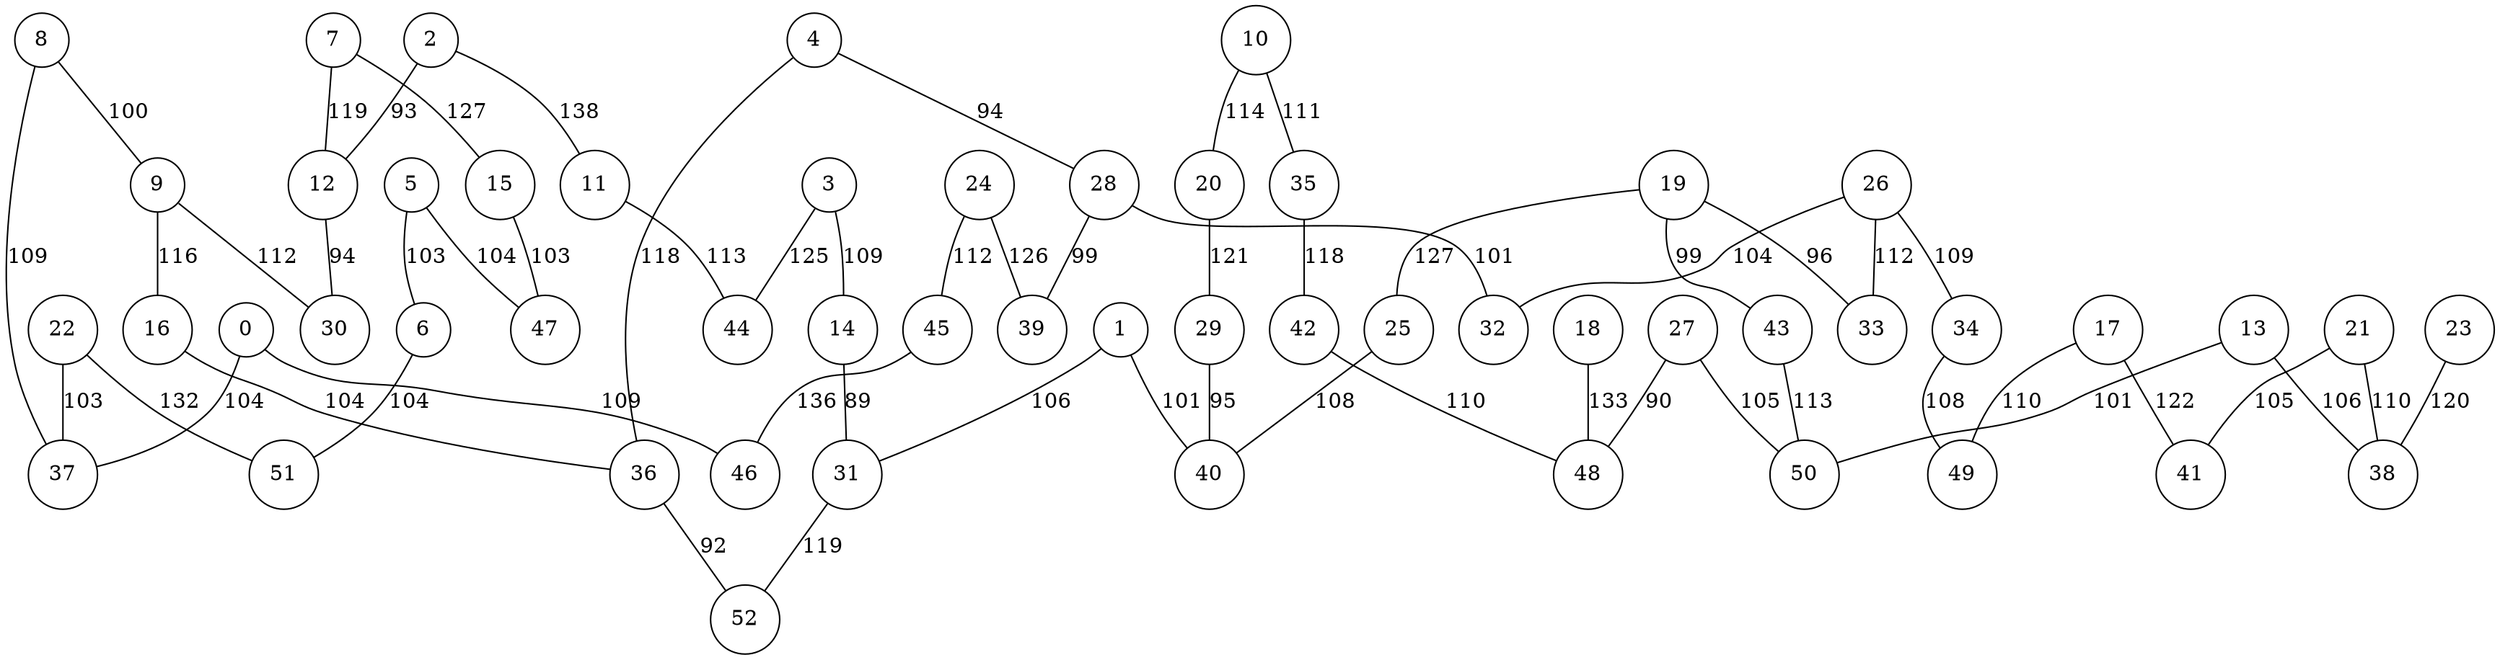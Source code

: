graph qubit_interaction_graph {
    node [shape=circle];
    0 -- 37 [label=104];
    0 -- 46 [label=109];
    1 -- 40 [label=101];
    1 -- 31 [label=106];
    2 -- 12 [label=93];
    2 -- 11 [label=138];
    3 -- 14 [label=109];
    3 -- 44 [label=125];
    4 -- 36 [label=118];
    4 -- 28 [label=94];
    5 -- 6 [label=103];
    5 -- 47 [label=104];
    6 -- 51 [label=104];
    7 -- 15 [label=127];
    7 -- 12 [label=119];
    8 -- 37 [label=109];
    8 -- 9 [label=100];
    9 -- 30 [label=112];
    9 -- 16 [label=116];
    10 -- 20 [label=114];
    10 -- 35 [label=111];
    11 -- 44 [label=113];
    12 -- 30 [label=94];
    13 -- 50 [label=101];
    13 -- 38 [label=106];
    14 -- 31 [label=89];
    15 -- 47 [label=103];
    16 -- 36 [label=104];
    17 -- 49 [label=110];
    17 -- 41 [label=122];
    18 -- 48 [label=133];
    19 -- 25 [label=127];
    19 -- 43 [label=99];
    19 -- 33 [label=96];
    20 -- 29 [label=121];
    21 -- 41 [label=105];
    21 -- 38 [label=110];
    22 -- 37 [label=103];
    22 -- 51 [label=132];
    23 -- 38 [label=120];
    24 -- 39 [label=126];
    24 -- 45 [label=112];
    25 -- 40 [label=108];
    26 -- 34 [label=109];
    26 -- 33 [label=112];
    26 -- 32 [label=104];
    27 -- 48 [label=90];
    27 -- 50 [label=105];
    28 -- 32 [label=101];
    28 -- 39 [label=99];
    29 -- 40 [label=95];
    31 -- 52 [label=119];
    34 -- 49 [label=108];
    35 -- 42 [label=118];
    36 -- 52 [label=92];
    42 -- 48 [label=110];
    43 -- 50 [label=113];
    45 -- 46 [label=136];
}